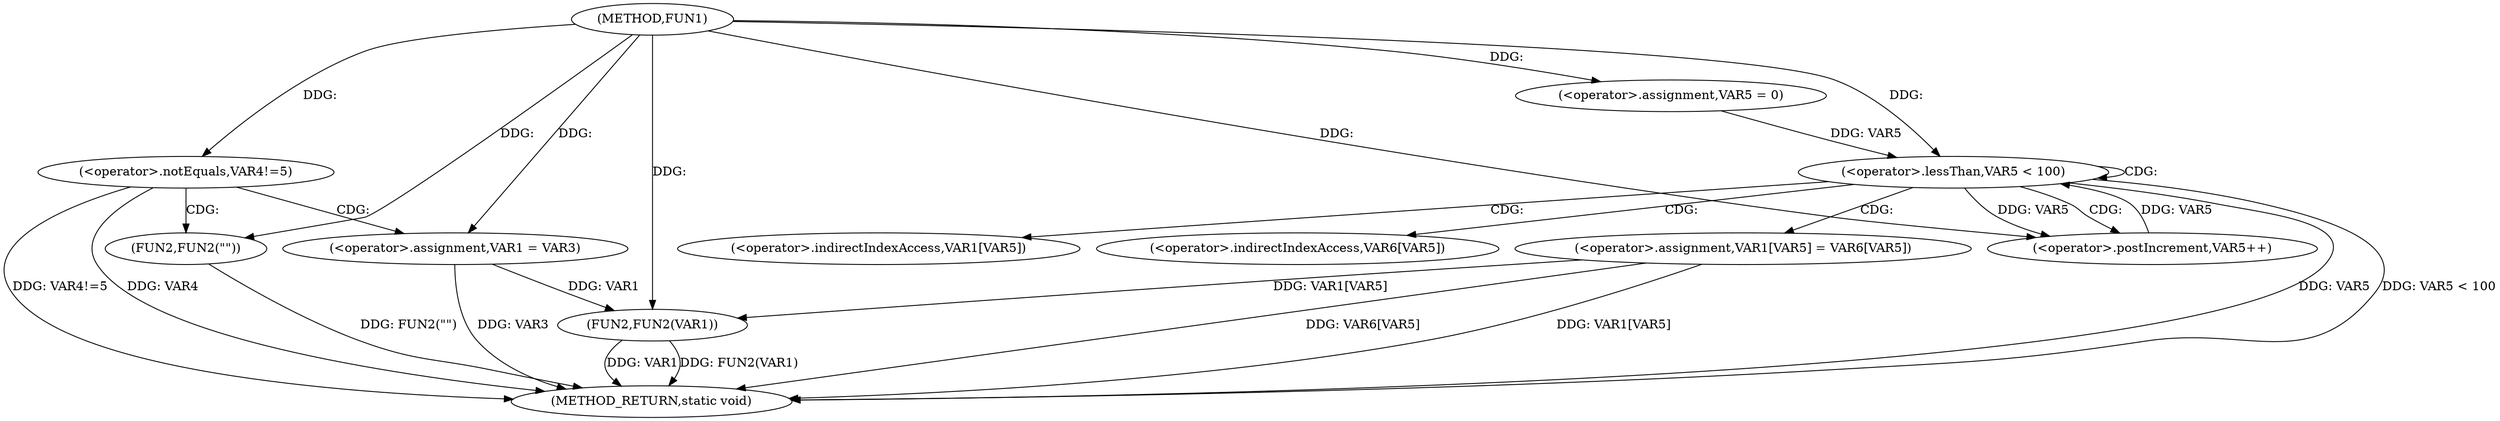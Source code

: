digraph FUN1 {  
"1000100" [label = "(METHOD,FUN1)" ]
"1000139" [label = "(METHOD_RETURN,static void)" ]
"1000106" [label = "(<operator>.notEquals,VAR4!=5)" ]
"1000110" [label = "(FUN2,FUN2(\"\"))" ]
"1000114" [label = "(<operator>.assignment,VAR1 = VAR3)" ]
"1000121" [label = "(<operator>.assignment,VAR5 = 0)" ]
"1000124" [label = "(<operator>.lessThan,VAR5 < 100)" ]
"1000127" [label = "(<operator>.postIncrement,VAR5++)" ]
"1000130" [label = "(<operator>.assignment,VAR1[VAR5] = VAR6[VAR5])" ]
"1000137" [label = "(FUN2,FUN2(VAR1))" ]
"1000131" [label = "(<operator>.indirectIndexAccess,VAR1[VAR5])" ]
"1000134" [label = "(<operator>.indirectIndexAccess,VAR6[VAR5])" ]
  "1000124" -> "1000139"  [ label = "DDG: VAR5"] 
  "1000106" -> "1000139"  [ label = "DDG: VAR4"] 
  "1000130" -> "1000139"  [ label = "DDG: VAR6[VAR5]"] 
  "1000110" -> "1000139"  [ label = "DDG: FUN2(\"\")"] 
  "1000137" -> "1000139"  [ label = "DDG: VAR1"] 
  "1000114" -> "1000139"  [ label = "DDG: VAR3"] 
  "1000137" -> "1000139"  [ label = "DDG: FUN2(VAR1)"] 
  "1000106" -> "1000139"  [ label = "DDG: VAR4!=5"] 
  "1000130" -> "1000139"  [ label = "DDG: VAR1[VAR5]"] 
  "1000124" -> "1000139"  [ label = "DDG: VAR5 < 100"] 
  "1000100" -> "1000106"  [ label = "DDG: "] 
  "1000100" -> "1000110"  [ label = "DDG: "] 
  "1000100" -> "1000114"  [ label = "DDG: "] 
  "1000100" -> "1000121"  [ label = "DDG: "] 
  "1000121" -> "1000124"  [ label = "DDG: VAR5"] 
  "1000127" -> "1000124"  [ label = "DDG: VAR5"] 
  "1000100" -> "1000124"  [ label = "DDG: "] 
  "1000124" -> "1000127"  [ label = "DDG: VAR5"] 
  "1000100" -> "1000127"  [ label = "DDG: "] 
  "1000114" -> "1000137"  [ label = "DDG: VAR1"] 
  "1000130" -> "1000137"  [ label = "DDG: VAR1[VAR5]"] 
  "1000100" -> "1000137"  [ label = "DDG: "] 
  "1000106" -> "1000110"  [ label = "CDG: "] 
  "1000106" -> "1000114"  [ label = "CDG: "] 
  "1000124" -> "1000124"  [ label = "CDG: "] 
  "1000124" -> "1000130"  [ label = "CDG: "] 
  "1000124" -> "1000131"  [ label = "CDG: "] 
  "1000124" -> "1000127"  [ label = "CDG: "] 
  "1000124" -> "1000134"  [ label = "CDG: "] 
}
